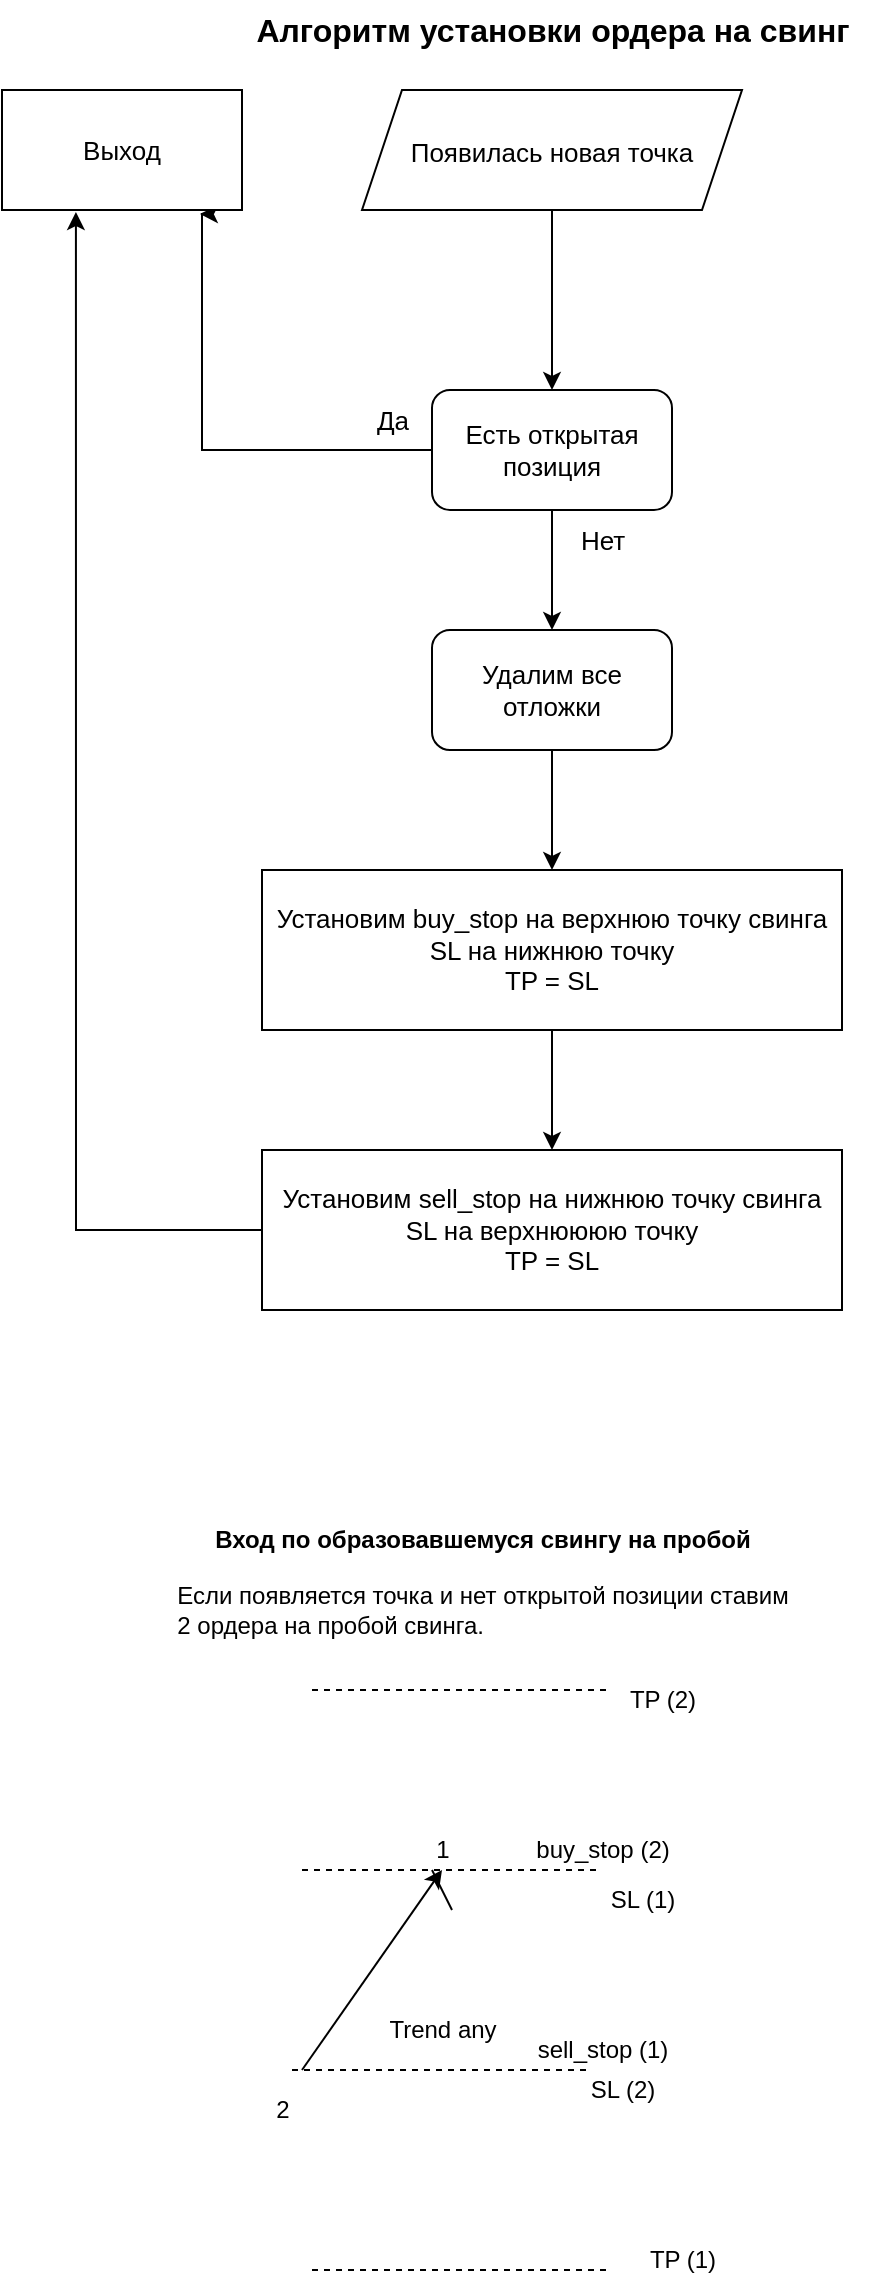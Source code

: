 <mxfile version="20.3.0" type="device"><diagram id="J9iq9fuHtgOFlGYuTdjQ" name="Page-1"><mxGraphModel dx="1422" dy="865" grid="1" gridSize="10" guides="1" tooltips="1" connect="1" arrows="1" fold="1" page="1" pageScale="1" pageWidth="1169" pageHeight="1654" math="0" shadow="0"><root><mxCell id="0"/><mxCell id="1" parent="0"/><mxCell id="LjvWKgR-yTLlzW9jY6tI-1" value="Алгоритм установки ордера на свинг" style="text;html=1;align=center;verticalAlign=middle;resizable=0;points=[];autosize=1;strokeColor=none;fillColor=none;fontSize=16;fontStyle=1" parent="1" vertex="1"><mxGeometry x="425" y="15" width="320" height="30" as="geometry"/></mxCell><mxCell id="LjvWKgR-yTLlzW9jY6tI-4" style="edgeStyle=orthogonalEdgeStyle;rounded=0;orthogonalLoop=1;jettySize=auto;html=1;entryX=0.5;entryY=0;entryDx=0;entryDy=0;fontSize=13;" parent="1" source="LjvWKgR-yTLlzW9jY6tI-2" target="LjvWKgR-yTLlzW9jY6tI-3" edge="1"><mxGeometry relative="1" as="geometry"/></mxCell><mxCell id="LjvWKgR-yTLlzW9jY6tI-2" value="&lt;font style=&quot;font-size: 13px;&quot;&gt;Появилась новая точка&lt;/font&gt;" style="shape=parallelogram;perimeter=parallelogramPerimeter;whiteSpace=wrap;html=1;fixedSize=1;fontSize=16;" parent="1" vertex="1"><mxGeometry x="490" y="60" width="190" height="60" as="geometry"/></mxCell><mxCell id="LjvWKgR-yTLlzW9jY6tI-6" value="" style="edgeStyle=orthogonalEdgeStyle;rounded=0;orthogonalLoop=1;jettySize=auto;html=1;fontSize=13;entryX=0.825;entryY=1.033;entryDx=0;entryDy=0;entryPerimeter=0;" parent="1" source="LjvWKgR-yTLlzW9jY6tI-3" target="LjvWKgR-yTLlzW9jY6tI-7" edge="1"><mxGeometry relative="1" as="geometry"><mxPoint x="445" y="240" as="targetPoint"/><Array as="points"><mxPoint x="410" y="240"/></Array></mxGeometry></mxCell><mxCell id="LjvWKgR-yTLlzW9jY6tI-10" style="edgeStyle=orthogonalEdgeStyle;rounded=0;orthogonalLoop=1;jettySize=auto;html=1;entryX=0.5;entryY=0;entryDx=0;entryDy=0;fontSize=13;" parent="1" source="LjvWKgR-yTLlzW9jY6tI-3" edge="1"><mxGeometry relative="1" as="geometry"><mxPoint x="585" y="330" as="targetPoint"/></mxGeometry></mxCell><mxCell id="LjvWKgR-yTLlzW9jY6tI-3" value="Есть открытая позиция" style="rounded=1;whiteSpace=wrap;html=1;fontSize=13;" parent="1" vertex="1"><mxGeometry x="525" y="210" width="120" height="60" as="geometry"/></mxCell><mxCell id="LjvWKgR-yTLlzW9jY6tI-7" value="Выход" style="rounded=0;whiteSpace=wrap;html=1;fontSize=13;" parent="1" vertex="1"><mxGeometry x="310" y="60" width="120" height="60" as="geometry"/></mxCell><mxCell id="LjvWKgR-yTLlzW9jY6tI-8" value="Да" style="text;html=1;align=center;verticalAlign=middle;resizable=0;points=[];autosize=1;strokeColor=none;fillColor=none;fontSize=13;" parent="1" vertex="1"><mxGeometry x="485" y="210" width="40" height="30" as="geometry"/></mxCell><mxCell id="8T7D0ZA3aE7RVV1yLil_-1" style="edgeStyle=orthogonalEdgeStyle;rounded=0;orthogonalLoop=1;jettySize=auto;html=1;entryX=0.5;entryY=0;entryDx=0;entryDy=0;" parent="1" source="LjvWKgR-yTLlzW9jY6tI-17" target="LjvWKgR-yTLlzW9jY6tI-25" edge="1"><mxGeometry relative="1" as="geometry"/></mxCell><mxCell id="LjvWKgR-yTLlzW9jY6tI-17" value="Удалим все отложки" style="rounded=1;whiteSpace=wrap;html=1;fontSize=13;" parent="1" vertex="1"><mxGeometry x="525" y="330" width="120" height="60" as="geometry"/></mxCell><mxCell id="8T7D0ZA3aE7RVV1yLil_-3" style="edgeStyle=orthogonalEdgeStyle;rounded=0;orthogonalLoop=1;jettySize=auto;html=1;entryX=0.5;entryY=0;entryDx=0;entryDy=0;" parent="1" source="LjvWKgR-yTLlzW9jY6tI-25" target="8T7D0ZA3aE7RVV1yLil_-2" edge="1"><mxGeometry relative="1" as="geometry"/></mxCell><mxCell id="LjvWKgR-yTLlzW9jY6tI-25" value="Установим buy_stop на верхнюю точку свинга&lt;br&gt;SL на нижнюю точку&lt;br&gt;TP = SL" style="rounded=0;whiteSpace=wrap;html=1;fontSize=13;" parent="1" vertex="1"><mxGeometry x="440" y="450" width="290" height="80" as="geometry"/></mxCell><mxCell id="LjvWKgR-yTLlzW9jY6tI-30" value="Нет" style="text;html=1;align=center;verticalAlign=middle;resizable=0;points=[];autosize=1;strokeColor=none;fillColor=none;fontSize=13;" parent="1" vertex="1"><mxGeometry x="585" y="270" width="50" height="30" as="geometry"/></mxCell><mxCell id="8T7D0ZA3aE7RVV1yLil_-4" style="edgeStyle=orthogonalEdgeStyle;rounded=0;orthogonalLoop=1;jettySize=auto;html=1;entryX=0.308;entryY=1.017;entryDx=0;entryDy=0;entryPerimeter=0;" parent="1" source="8T7D0ZA3aE7RVV1yLil_-2" target="LjvWKgR-yTLlzW9jY6tI-7" edge="1"><mxGeometry relative="1" as="geometry"/></mxCell><mxCell id="8T7D0ZA3aE7RVV1yLil_-2" value="Установим sell_stop на нижнюю точку свинга&lt;br&gt;SL на верхнюююю точку&lt;br&gt;TP = SL" style="rounded=0;whiteSpace=wrap;html=1;fontSize=13;" parent="1" vertex="1"><mxGeometry x="440" y="590" width="290" height="80" as="geometry"/></mxCell><mxCell id="_cb-zI-McrvRCzUgOFCF-1" value="2" style="text;html=1;align=center;verticalAlign=middle;resizable=0;points=[];autosize=1;strokeColor=none;fillColor=none;" vertex="1" parent="1"><mxGeometry x="435" y="1055" width="30" height="30" as="geometry"/></mxCell><mxCell id="_cb-zI-McrvRCzUgOFCF-2" value="&lt;b&gt;Вход по образовавшемуся свингу на пробой&lt;/b&gt;" style="text;html=1;align=center;verticalAlign=middle;resizable=0;points=[];autosize=1;strokeColor=none;fillColor=none;" vertex="1" parent="1"><mxGeometry x="405" y="770" width="290" height="30" as="geometry"/></mxCell><mxCell id="_cb-zI-McrvRCzUgOFCF-3" value="Если появляется точка и нет открытой позиции ставим&lt;br&gt;&lt;div style=&quot;text-align: justify;&quot;&gt;2 ордера на пробой свинга.&lt;/div&gt;" style="text;html=1;align=center;verticalAlign=middle;resizable=0;points=[];autosize=1;strokeColor=none;fillColor=none;" vertex="1" parent="1"><mxGeometry x="385" y="800" width="330" height="40" as="geometry"/></mxCell><mxCell id="_cb-zI-McrvRCzUgOFCF-4" value="" style="endArrow=classic;html=1;rounded=0;" edge="1" parent="1"><mxGeometry width="50" height="50" relative="1" as="geometry"><mxPoint x="460" y="1050" as="sourcePoint"/><mxPoint x="530" y="950" as="targetPoint"/></mxGeometry></mxCell><mxCell id="_cb-zI-McrvRCzUgOFCF-5" value="1" style="text;html=1;align=center;verticalAlign=middle;resizable=0;points=[];autosize=1;strokeColor=none;fillColor=none;" vertex="1" parent="1"><mxGeometry x="515" y="925" width="30" height="30" as="geometry"/></mxCell><mxCell id="_cb-zI-McrvRCzUgOFCF-6" value="" style="endArrow=none;dashed=1;html=1;rounded=0;" edge="1" parent="1"><mxGeometry width="50" height="50" relative="1" as="geometry"><mxPoint x="460" y="950" as="sourcePoint"/><mxPoint x="610" y="950" as="targetPoint"/><Array as="points"><mxPoint x="545" y="950"/></Array></mxGeometry></mxCell><mxCell id="_cb-zI-McrvRCzUgOFCF-7" value="buy_stop (2)" style="text;html=1;align=center;verticalAlign=middle;resizable=0;points=[];autosize=1;strokeColor=none;fillColor=none;" vertex="1" parent="1"><mxGeometry x="565" y="925" width="90" height="30" as="geometry"/></mxCell><mxCell id="_cb-zI-McrvRCzUgOFCF-8" value="" style="endArrow=none;dashed=1;html=1;rounded=0;" edge="1" parent="1"><mxGeometry width="50" height="50" relative="1" as="geometry"><mxPoint x="455" y="1050" as="sourcePoint"/><mxPoint x="605" y="1050" as="targetPoint"/></mxGeometry></mxCell><mxCell id="_cb-zI-McrvRCzUgOFCF-9" value="SL (2)" style="text;html=1;align=center;verticalAlign=middle;resizable=0;points=[];autosize=1;strokeColor=none;fillColor=none;" vertex="1" parent="1"><mxGeometry x="590" y="1045" width="60" height="30" as="geometry"/></mxCell><mxCell id="_cb-zI-McrvRCzUgOFCF-10" value="" style="endArrow=none;dashed=1;html=1;rounded=0;" edge="1" parent="1"><mxGeometry width="50" height="50" relative="1" as="geometry"><mxPoint x="465" y="860" as="sourcePoint"/><mxPoint x="615" y="860" as="targetPoint"/></mxGeometry></mxCell><mxCell id="_cb-zI-McrvRCzUgOFCF-11" value="" style="endArrow=none;html=1;rounded=0;" edge="1" parent="1"><mxGeometry width="50" height="50" relative="1" as="geometry"><mxPoint x="525" y="950" as="sourcePoint"/><mxPoint x="535" y="970" as="targetPoint"/></mxGeometry></mxCell><mxCell id="_cb-zI-McrvRCzUgOFCF-12" value="Trend any" style="text;html=1;align=center;verticalAlign=middle;resizable=0;points=[];autosize=1;strokeColor=none;fillColor=none;" vertex="1" parent="1"><mxGeometry x="490" y="1015" width="80" height="30" as="geometry"/></mxCell><mxCell id="_cb-zI-McrvRCzUgOFCF-13" value="sell_stop (1)" style="text;html=1;align=center;verticalAlign=middle;resizable=0;points=[];autosize=1;strokeColor=none;fillColor=none;" vertex="1" parent="1"><mxGeometry x="565" y="1025" width="90" height="30" as="geometry"/></mxCell><mxCell id="_cb-zI-McrvRCzUgOFCF-14" value="" style="endArrow=none;dashed=1;html=1;rounded=0;" edge="1" parent="1"><mxGeometry width="50" height="50" relative="1" as="geometry"><mxPoint x="465" y="860" as="sourcePoint"/><mxPoint x="615" y="860" as="targetPoint"/><Array as="points"><mxPoint x="545" y="860"/></Array></mxGeometry></mxCell><mxCell id="_cb-zI-McrvRCzUgOFCF-15" value="" style="endArrow=none;dashed=1;html=1;rounded=0;" edge="1" parent="1"><mxGeometry width="50" height="50" relative="1" as="geometry"><mxPoint x="465" y="1150" as="sourcePoint"/><mxPoint x="615" y="1150" as="targetPoint"/><Array as="points"><mxPoint x="545" y="1150"/></Array></mxGeometry></mxCell><mxCell id="_cb-zI-McrvRCzUgOFCF-16" value="SL (1)" style="text;html=1;align=center;verticalAlign=middle;resizable=0;points=[];autosize=1;strokeColor=none;fillColor=none;" vertex="1" parent="1"><mxGeometry x="600" y="950" width="60" height="30" as="geometry"/></mxCell><mxCell id="_cb-zI-McrvRCzUgOFCF-17" value="TP (2)" style="text;html=1;align=center;verticalAlign=middle;resizable=0;points=[];autosize=1;strokeColor=none;fillColor=none;" vertex="1" parent="1"><mxGeometry x="610" y="850" width="60" height="30" as="geometry"/></mxCell><mxCell id="_cb-zI-McrvRCzUgOFCF-19" value="TP (1)" style="text;html=1;align=center;verticalAlign=middle;resizable=0;points=[];autosize=1;strokeColor=none;fillColor=none;" vertex="1" parent="1"><mxGeometry x="620" y="1130" width="60" height="30" as="geometry"/></mxCell></root></mxGraphModel></diagram></mxfile>